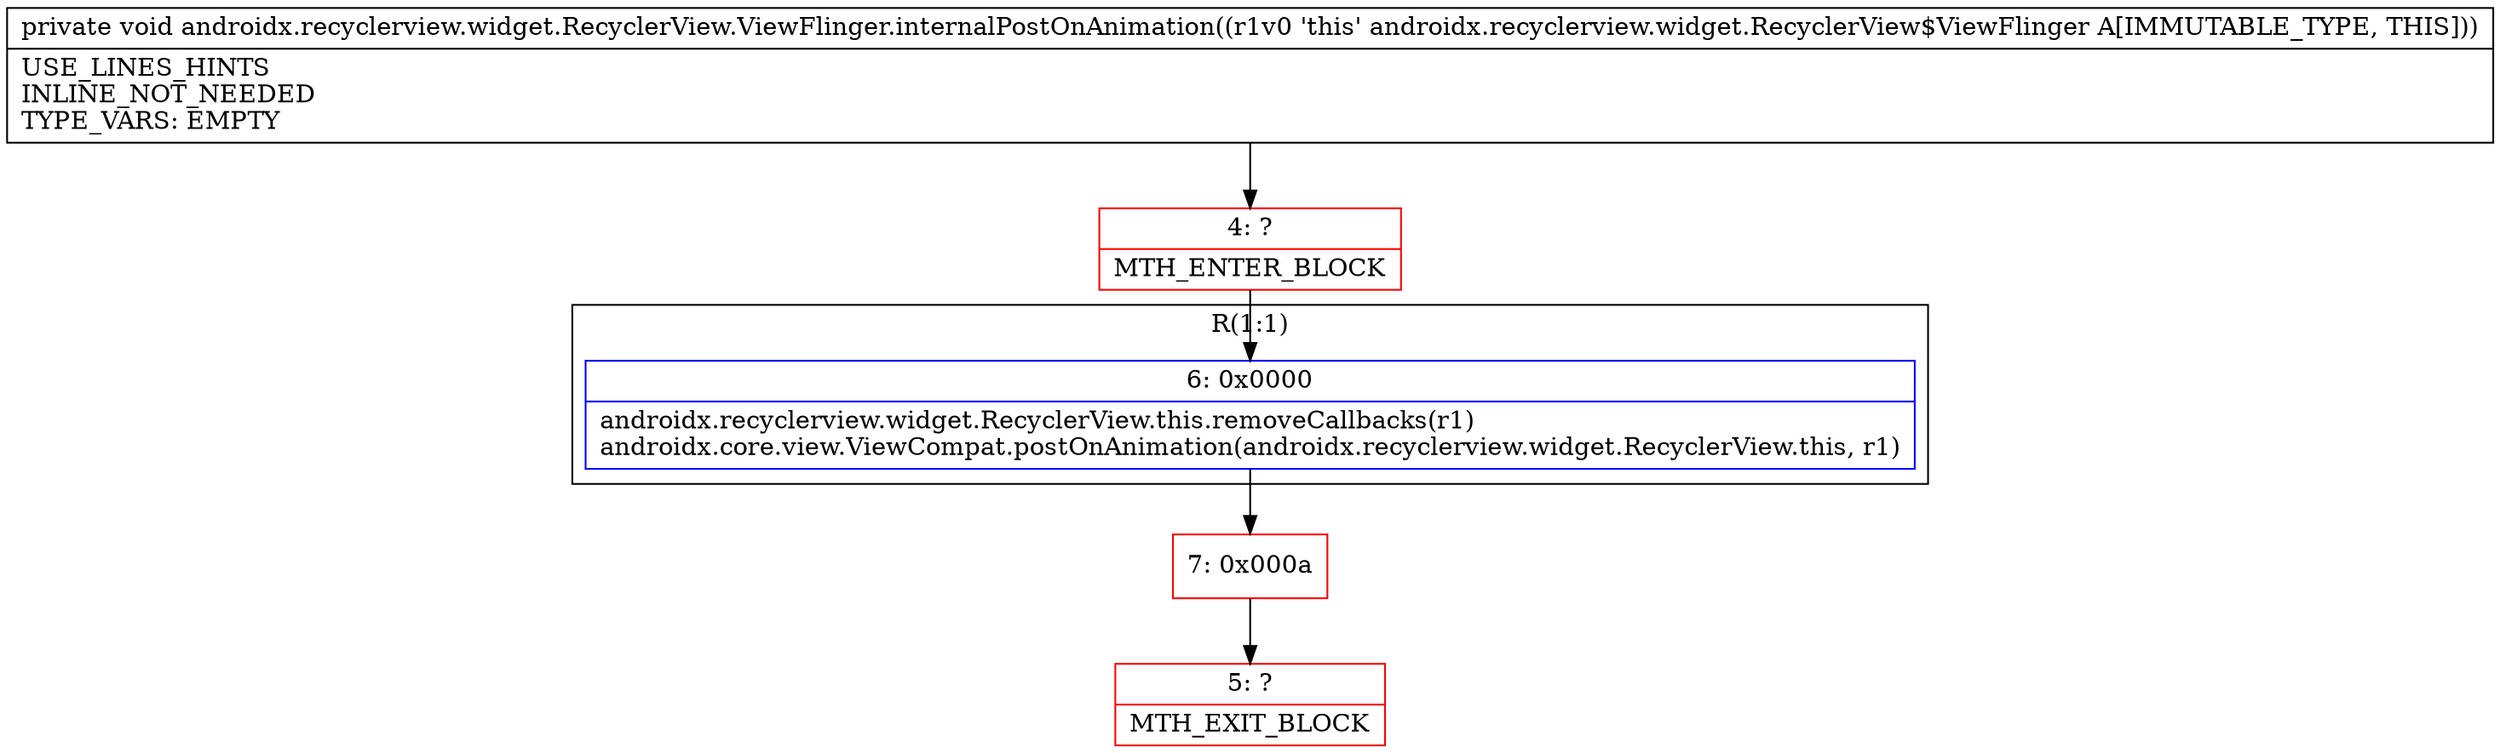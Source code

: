 digraph "CFG forandroidx.recyclerview.widget.RecyclerView.ViewFlinger.internalPostOnAnimation()V" {
subgraph cluster_Region_427767358 {
label = "R(1:1)";
node [shape=record,color=blue];
Node_6 [shape=record,label="{6\:\ 0x0000|androidx.recyclerview.widget.RecyclerView.this.removeCallbacks(r1)\landroidx.core.view.ViewCompat.postOnAnimation(androidx.recyclerview.widget.RecyclerView.this, r1)\l}"];
}
Node_4 [shape=record,color=red,label="{4\:\ ?|MTH_ENTER_BLOCK\l}"];
Node_7 [shape=record,color=red,label="{7\:\ 0x000a}"];
Node_5 [shape=record,color=red,label="{5\:\ ?|MTH_EXIT_BLOCK\l}"];
MethodNode[shape=record,label="{private void androidx.recyclerview.widget.RecyclerView.ViewFlinger.internalPostOnAnimation((r1v0 'this' androidx.recyclerview.widget.RecyclerView$ViewFlinger A[IMMUTABLE_TYPE, THIS]))  | USE_LINES_HINTS\lINLINE_NOT_NEEDED\lTYPE_VARS: EMPTY\l}"];
MethodNode -> Node_4;Node_6 -> Node_7;
Node_4 -> Node_6;
Node_7 -> Node_5;
}

